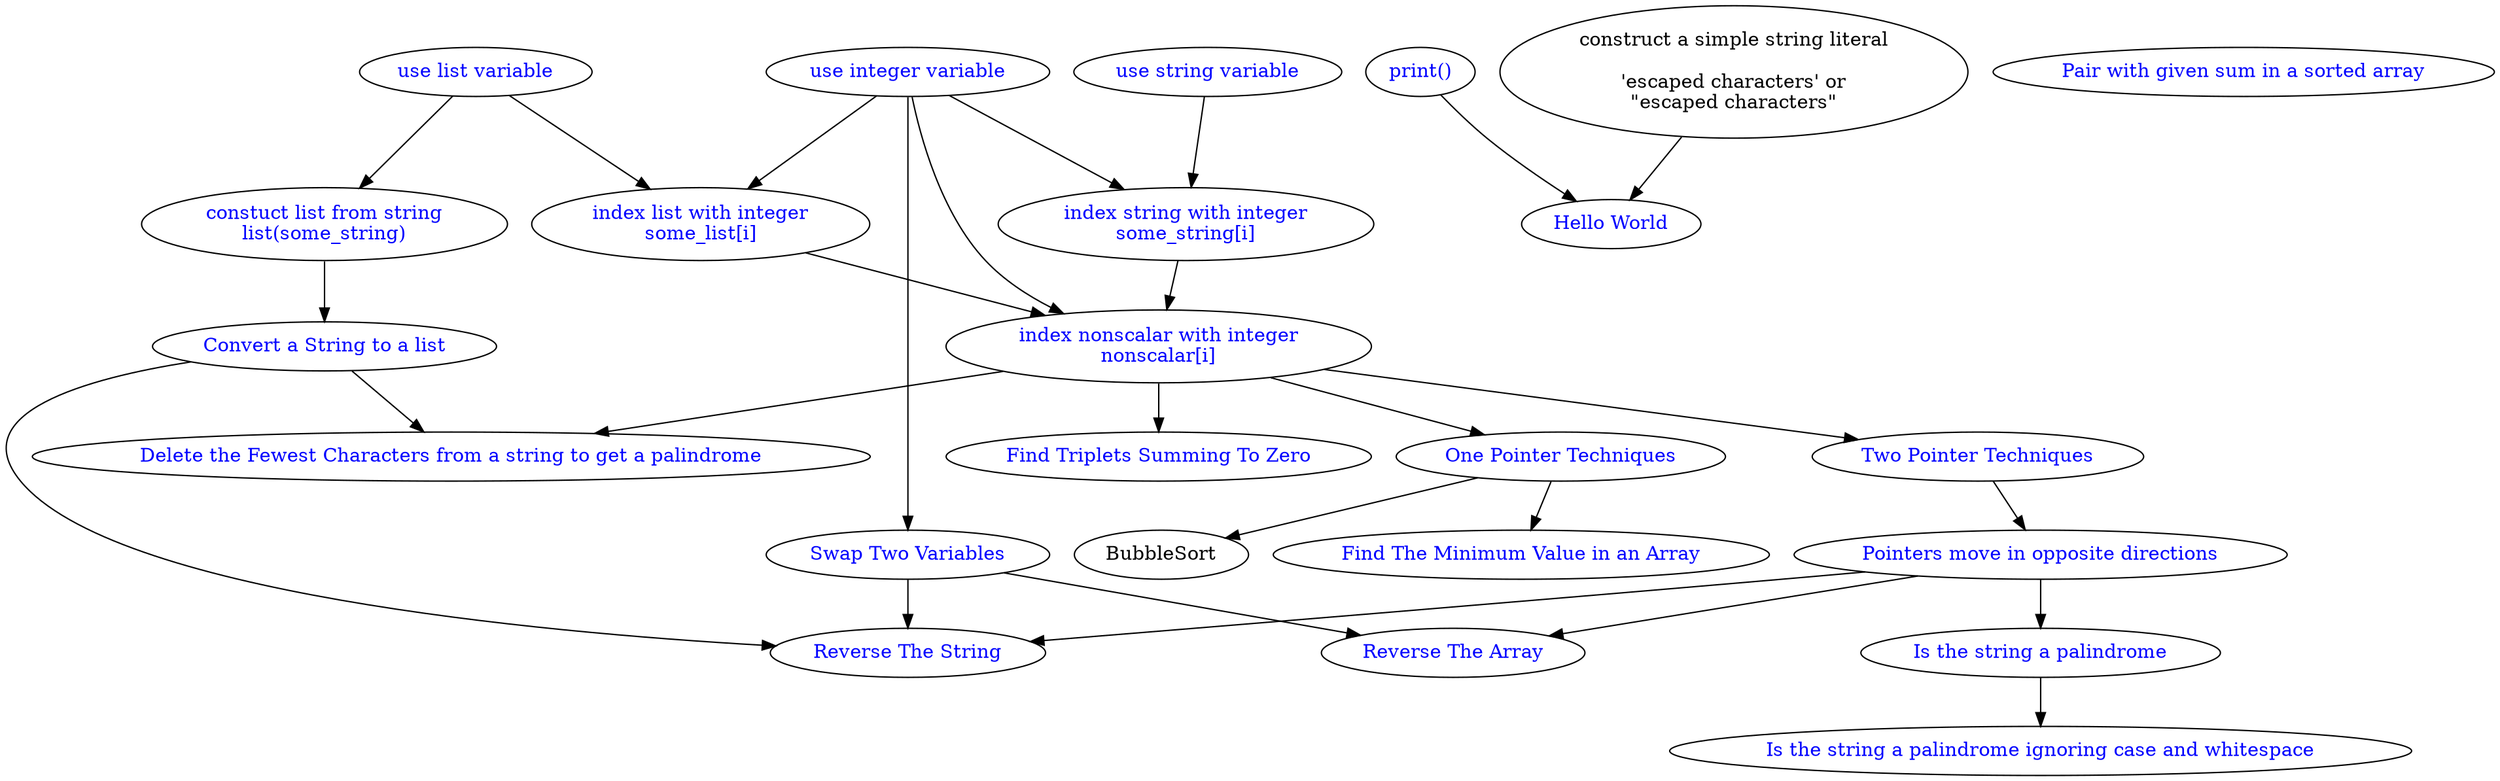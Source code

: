 #
# An edge goes from A to B.
# The edge and its nodes may be read as "You must know A before you can do B".
# So <code>builtin_function_print -> HelloWorld</code> may be read "You must know (the print() built-in function) before you can do (HelloWorld)
#
#
strict digraph {
#    construct_list_from_iterable [label="variable([iterable])" href="https://docs.python.org/3/library/stdtypes.html#list" target="_blank" fontcolor="blue"]
    construct_list_from_string [label="constuct list from string\nlist(some_string)" href="https://docs.python.org/3/library/stdtypes.html#list" target="_blank" fontcolor="blue"]
    builtin_function_print [label="print()" href="https://docs.python.org/3/library/stdtypes.html#list" target="_blank" fontcolor="blue"]
    integer_variable [label="use integer variable" href="" target="_blank" fontcolor="blue"]
    builtin_nonscalar_literal_unmodified_string [label="construct a simple string literal\n\n'escaped characters' or\n\"escaped characters\""]
#    builtin_scalar_literal_bool [label="bool literal"]
#    builtin_scalar_literal_numeric_float [label="float literal" href="https://docs.python.org/3/reference/lexical_analysis.html#floating-point-literals" target="_blank" fontcolor="blue"]
#    builtin_scalar_literal_numeric_int [label="integer literal" href="https://docs.python.org/3/reference/lexical_analysis.html#integer-literals" target="_blank" fontcolor="blue"]
#    builtin_scalar_literal_None [label="None"]
#    builtin_map_type [label="map"]
#    builtin_set_type [label="set"]
    BubbleSort
    ConvertStringToList [label="Convert a String to a list" href="https://docs.python.org/3/reference/lexical_analysis.html#numeric-literals" target="_blank" fontcolor="blue"]
#    complex [label="complex"]
    DeleteFewestCharactersFromStringToGetPalindrome [label="Delete the Fewest Characters from a string to get a palindrome" href="./dsa/DeleteFewestCharactersFromStringToGetPalindrome" target="_blank" fontcolor="blue"]
#    float [label="float"]
    FindTheMinimum [label="Find The Minimum Value in an Array" href="./dsa/FindTheMinimum/problem.html" target="_blank" fontcolor="blue"]
    FindTripletsSummingToZero [label="Find Triplets Summing To Zero" href="./dsa/FindTripletsSummingToZero/problem.html" target="_blank" fontcolor="blue"]
    HelloWorld [label="Hello World" href="HelloWorld/problem.html" target="_blank" fontcolor="blue"]
    integer_indexing [label="index nonscalar with integer\nnonscalar[i]" href="" target="_blank" fontcolor="blue"]
    IsTheStringAPalindrome [label="Is the string a palindrome" href="./dsa/IsTheStringAPalindrome/problem.html" target="_blank" fontcolor="blue"]
    IsTheStringAPalindromeIgnoringCaseAndWhiteSpace [label="Is the string a palindrome ignoring case and whitespace" href="./dsa/IsTheStringAPalindromeIgnoringCaseAndWhiteSpace/problem.html" target="_blank" fontcolor="blue"]
    list_integer_indexing [label="index list with integer\nsome_list[i]" href="" target="_blank" fontcolor="blue"]
    list_variable [label="use list variable" href="" target="_blank" fontcolor="blue"]
    one_pointer_techniques [label="One Pointer Techniques" href="" target="_blank" fontcolor="blue"]
    PairWithGivenSumInASortedArray [label="Pair with given sum in a sorted array" href="./dsa/PairWithGivenSumInASortedArray/problem.html" target="_blank" fontcolor="blue"]
    pointers_move_in_opposite_directions [label="Pointers move in opposite directions" href="" target="_blank" fontcolor="blue"]
    ReverseTheArray [label="Reverse The Array" href="./dsa/ReverseTheArray/problem.html" target="_blank" fontcolor="blue"]
    ReverseTheString [label="Reverse The String" href="./dsa/ReverseTheString/problem.html" target="_blank" fontcolor="blue"]
    SwapTwoVariables [label="Swap Two Variables" href="./dsa/SwapTwoVariables/problem.html" target="_blank" fontcolor="blue"]
    string_integer_indexing [label="index string with integer\nsome_string[i]" href="" target="_blank" fontcolor="blue"]
    string_variable [label="use string variable" href="" target="_blank" fontcolor="blue"]
    two_pointer_techniques [label="Two Pointer Techniques" href="" target="_blank" fontcolor="blue"]

    construct_list_from_string -> ConvertStringToList
    builtin_function_print -> HelloWorld
    builtin_nonscalar_literal_unmodified_string -> HelloWorld
    ConvertStringToList -> DeleteFewestCharactersFromStringToGetPalindrome
    ConvertStringToList -> ReverseTheString
    integer_indexing -> one_pointer_techniques
    integer_indexing -> two_pointer_techniques
    integer_indexing -> two_pointer_techniques
    integer_indexing -> DeleteFewestCharactersFromStringToGetPalindrome
    integer_indexing -> FindTripletsSummingToZero
    integer_variable -> integer_indexing
    integer_variable -> list_integer_indexing
    integer_variable -> string_integer_indexing
    integer_variable -> SwapTwoVariables
    IsTheStringAPalindrome -> IsTheStringAPalindromeIgnoringCaseAndWhiteSpace
    list_variable -> construct_list_from_string
    list_variable -> list_integer_indexing
    list_integer_indexing -> integer_indexing
    list_integer_indexing -> integer_indexing
    one_pointer_techniques -> FindTheMinimum
    one_pointer_techniques -> BubbleSort
    pointers_move_in_opposite_directions -> IsTheStringAPalindrome
    pointers_move_in_opposite_directions -> ReverseTheArray
    pointers_move_in_opposite_directions -> ReverseTheString
    string_integer_indexing -> integer_indexing
    string_variable -> string_integer_indexing
    SwapTwoVariables -> ReverseTheArray
    SwapTwoVariables -> ReverseTheString
    two_pointer_techniques -> pointers_move_in_opposite_directions
}